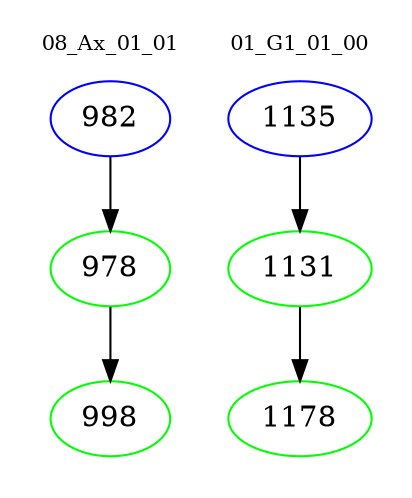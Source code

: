 digraph{
subgraph cluster_0 {
color = white
label = "08_Ax_01_01";
fontsize=10;
T0_982 [label="982", color="blue"]
T0_982 -> T0_978 [color="black"]
T0_978 [label="978", color="green"]
T0_978 -> T0_998 [color="black"]
T0_998 [label="998", color="green"]
}
subgraph cluster_1 {
color = white
label = "01_G1_01_00";
fontsize=10;
T1_1135 [label="1135", color="blue"]
T1_1135 -> T1_1131 [color="black"]
T1_1131 [label="1131", color="green"]
T1_1131 -> T1_1178 [color="black"]
T1_1178 [label="1178", color="green"]
}
}
